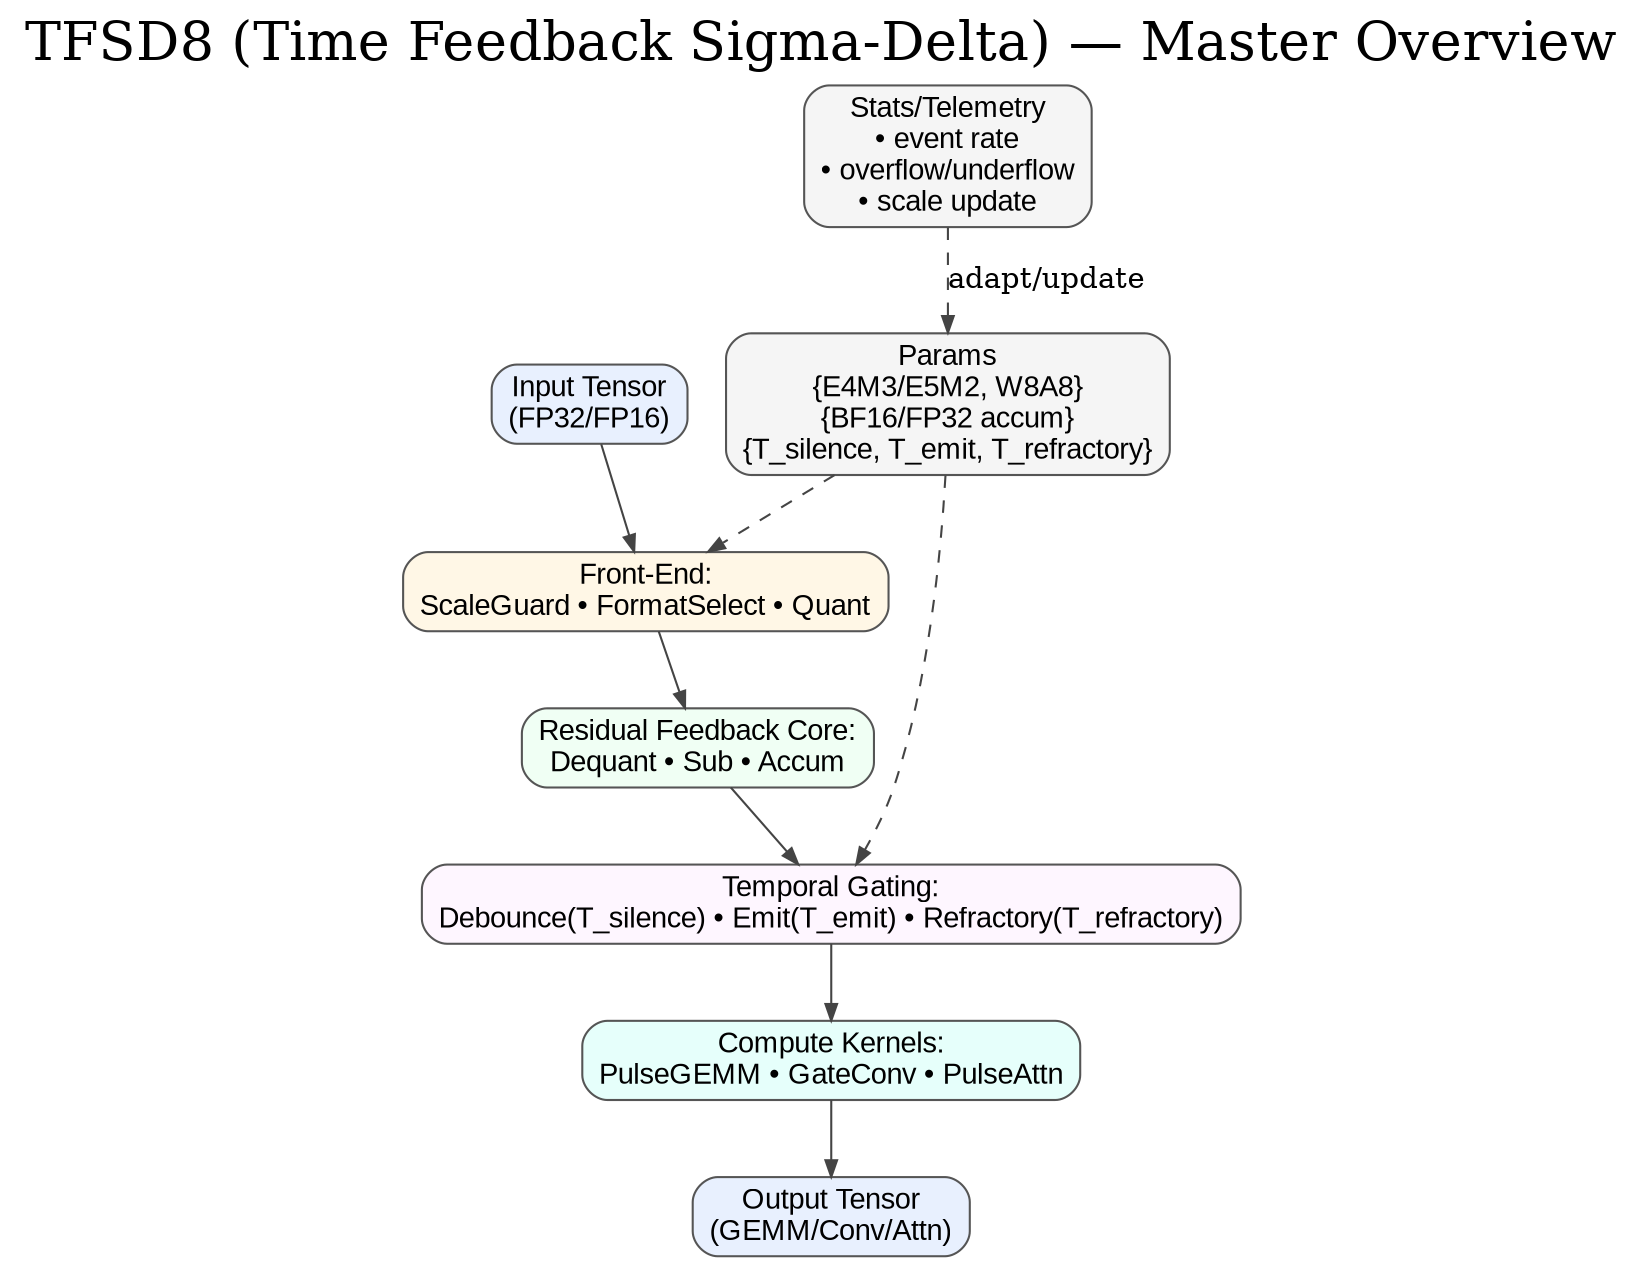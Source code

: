 digraph TFSD8_Master {
  graph [rankdir=TB, fontsize=26, labelloc="t", label="TFSD8 (Time Feedback Sigma-Delta) — Master Overview"];
  node  [shape=rectangle, style="rounded,filled", fillcolor="#f7f7f7", color="#555555", fontname="Arial"];
  edge  [color="#444444", arrowsize=0.8];

  // Layers (top to bottom)
  Input   [label="Input Tensor\n(FP32/FP16)", fillcolor="#e8f0fe"];
  Front   [label="Front-End:\nScaleGuard • FormatSelect • Quant", fillcolor="#fff7e6"];
  Resid   [label="Residual Feedback Core:\nDequant • Sub • Accum", fillcolor="#f0fff4"];
  TimeG   [label="Temporal Gating:\nDebounce(T_silence) • Emit(T_emit) • Refractory(T_refractory)", fillcolor="#fef6ff"];
  Kernels [label="Compute Kernels:\nPulseGEMM • GateConv • PulseAttn", fillcolor="#e6fffb"];
  Output  [label="Output Tensor\n(GEMM/Conv/Attn)", fillcolor="#e8f0fe"];

  // Flow
  Input -> Front -> Resid -> TimeG -> Kernels -> Output;

  // Side control
  Params  [label="Params\n{E4M3/E5M2, W8A8}\n{BF16/FP32 accum}\n{T_silence, T_emit, T_refractory}", fillcolor="#f5f5f5"];
  Stats   [label="Stats/Telemetry\n• event rate\n• overflow/underflow\n• scale update", fillcolor="#f5f5f5"];
  Params -> Front   [style=dashed];
  Params -> TimeG   [style=dashed];
  Stats  -> Params  [style=dashed, label="adapt/update"];
}
